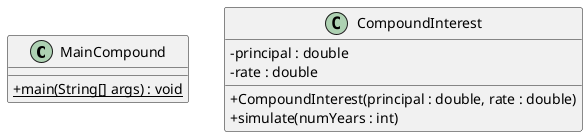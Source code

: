 @startuml
skinparam classAttributeIconSize 0
' to use standard notation for public, protected, private
' instead of icons

class MainCompound {
+ {static} main(String[] args) : void
}

class CompoundInterest {
- principal : double
- rate : double
+ CompoundInterest(principal : double, rate : double)
+ simulate(numYears : int)
}
@enduml